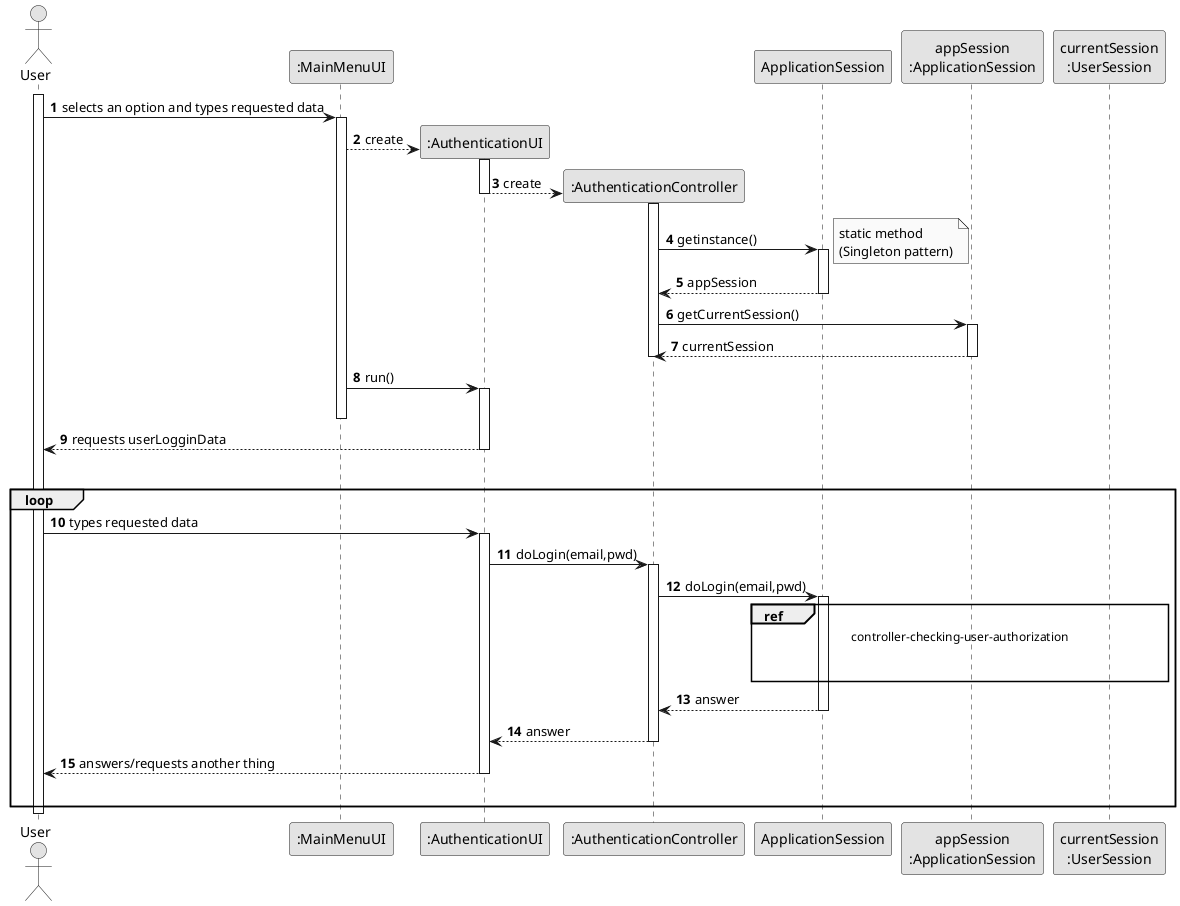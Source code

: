 @startuml
skinparam monochrome true
skinparam packageStyle rectangle
skinparam shadowing false

autonumber

'hide footbox
actor "User" as USER
participant ":MainMenuUI" as MENU
participant ":AuthenticationUI" as UCNAMEUI
participant ":AuthenticationController" as CTRL
participant "ApplicationSession" as APPSESSIONC
participant "appSession\n:ApplicationSession" as APPSESSIONI
participant "currentSession\n:UserSession" as CURSESSION

activate USER

    USER -> MENU : selects an option and types requested data
    activate MENU
        MENU --> UCNAMEUI** : create
        activate UCNAMEUI

            UCNAMEUI --> CTRL** : create
        deactivate UCNAMEUI

        activate CTRL
            CTRL -> APPSESSIONC : getinstance()
            note right
                static method
                (Singleton pattern)
            end note
            activate APPSESSIONC
                APPSESSIONC --> CTRL : appSession 
            deactivate APPSESSIONC

            CTRL -> APPSESSIONI : getCurrentSession()
            activate APPSESSIONI
                APPSESSIONI --> CTRL : currentSession
            deactivate APPSESSIONI
        deactivate CTRL

        MENU -> UCNAMEUI : run()
        activate UCNAMEUI
    deactivate MENU

            UCNAMEUI --> USER : requests userLogginData
            |||
        deactivate UCNAMEUI

    loop
        USER -> UCNAMEUI : types requested data
        activate UCNAMEUI
            UCNAMEUI -> CTRL : doLogin(email,pwd)
            activate CTRL
                CTRL -> APPSESSIONC : doLogin(email,pwd)
                activate APPSESSIONC
                    ref over APPSESSIONC,APPSESSIONI,CURSESSION
                    controller-checking-user-authorization


                    end ref
                    APPSESSIONC --> CTRL : answer
                deactivate APPSESSIONC

                CTRL --> UCNAMEUI : answer
            deactivate CTRL

            UCNAMEUI --> USER : answers/requests another thing
            |||
        deactivate UCNAMEUI
    end loop

deactivate USER

@enduml